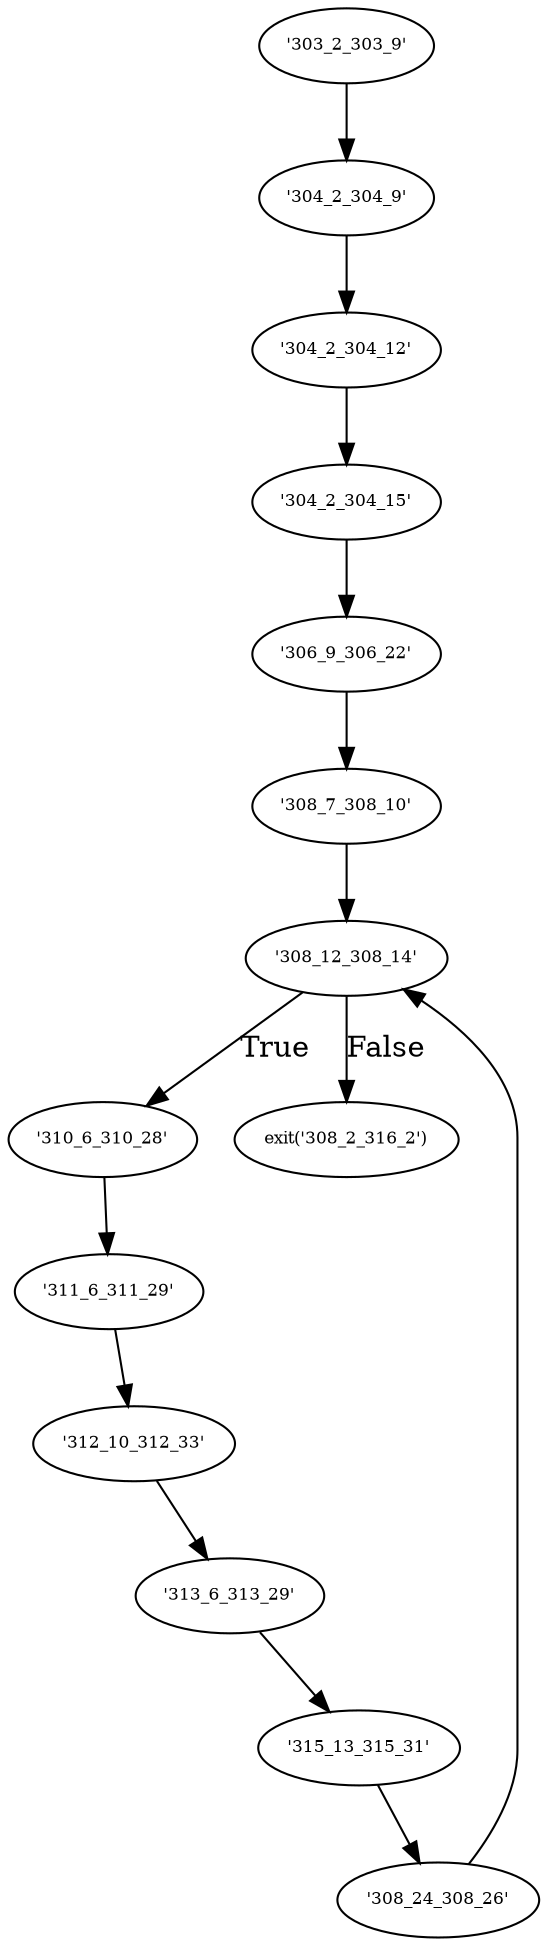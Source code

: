 digraph sample {
  node [size=auto, ratio=auto,  fontsize="8", fontcolor="black"];
"'303_2_303_9'" -> "'304_2_304_9'";
"'304_2_304_9'" -> "'304_2_304_12'";
"'304_2_304_12'" -> "'304_2_304_15'";
"'304_2_304_15'" -> "'306_9_306_22'";
"'310_6_310_28'" -> "'311_6_311_29'";
"'311_6_311_29'" -> "'312_10_312_33'";
"'312_10_312_33'" -> "'313_6_313_29'";
"'313_6_313_29'" -> "'315_13_315_31'";
"'308_7_308_10'" -> "'308_12_308_14'";
"'308_12_308_14'" -> "'310_6_310_28'"[label="True"];
"'308_12_308_14'" -> "exit('308_2_316_2')"[label="False"];
"'315_13_315_31'" -> "'308_24_308_26'";
"'308_24_308_26'" -> "'308_12_308_14'";
"'306_9_306_22'" -> "'308_7_308_10'";
}

